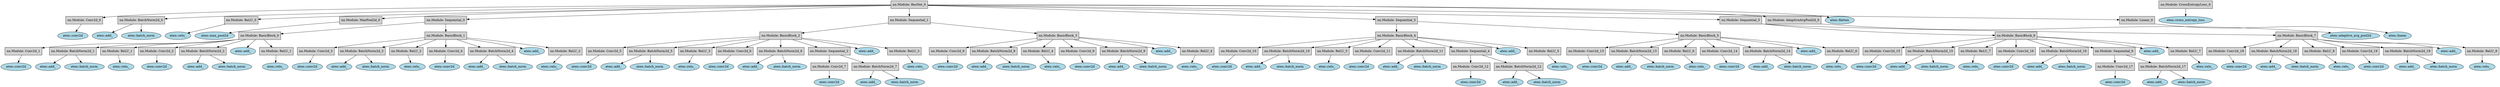 digraph G {
    rankdir=TB;
    node [style=filled, fillcolor=lightgrey];
    4 [label="nn.Module: ResNet_0", shape=box, fillcolor=lightgrey];
    5 [label="nn.Module: Conv2d_0", shape=box, fillcolor=lightgrey];
    6 [label="aten::conv2d", shape=ellipse, fillcolor=lightblue];
    7 [label="nn.Module: BatchNorm2d_0", shape=box, fillcolor=lightgrey];
    8 [label="aten::add_", shape=ellipse, fillcolor=lightblue];
    9 [label="aten::batch_norm", shape=ellipse, fillcolor=lightblue];
    10 [label="nn.Module: ReLU_0", shape=box, fillcolor=lightgrey];
    11 [label="aten::relu_", shape=ellipse, fillcolor=lightblue];
    12 [label="nn.Module: MaxPool2d_0", shape=box, fillcolor=lightgrey];
    13 [label="aten::max_pool2d", shape=ellipse, fillcolor=lightblue];
    14 [label="nn.Module: Sequential_0", shape=box, fillcolor=lightgrey];
    15 [label="nn.Module: BasicBlock_0", shape=box, fillcolor=lightgrey];
    16 [label="nn.Module: Conv2d_1", shape=box, fillcolor=lightgrey];
    17 [label="aten::conv2d", shape=ellipse, fillcolor=lightblue];
    18 [label="nn.Module: BatchNorm2d_1", shape=box, fillcolor=lightgrey];
    19 [label="aten::add_", shape=ellipse, fillcolor=lightblue];
    20 [label="aten::batch_norm", shape=ellipse, fillcolor=lightblue];
    21 [label="nn.Module: ReLU_1", shape=box, fillcolor=lightgrey];
    22 [label="aten::relu_", shape=ellipse, fillcolor=lightblue];
    23 [label="nn.Module: Conv2d_2", shape=box, fillcolor=lightgrey];
    24 [label="aten::conv2d", shape=ellipse, fillcolor=lightblue];
    25 [label="nn.Module: BatchNorm2d_2", shape=box, fillcolor=lightgrey];
    26 [label="aten::add_", shape=ellipse, fillcolor=lightblue];
    27 [label="aten::batch_norm", shape=ellipse, fillcolor=lightblue];
    28 [label="aten::add_", shape=ellipse, fillcolor=lightblue];
    29 [label="nn.Module: ReLU_1", shape=box, fillcolor=lightgrey];
    30 [label="aten::relu_", shape=ellipse, fillcolor=lightblue];
    31 [label="nn.Module: BasicBlock_1", shape=box, fillcolor=lightgrey];
    32 [label="nn.Module: Conv2d_3", shape=box, fillcolor=lightgrey];
    33 [label="aten::conv2d", shape=ellipse, fillcolor=lightblue];
    34 [label="nn.Module: BatchNorm2d_3", shape=box, fillcolor=lightgrey];
    35 [label="aten::add_", shape=ellipse, fillcolor=lightblue];
    36 [label="aten::batch_norm", shape=ellipse, fillcolor=lightblue];
    37 [label="nn.Module: ReLU_2", shape=box, fillcolor=lightgrey];
    38 [label="aten::relu_", shape=ellipse, fillcolor=lightblue];
    39 [label="nn.Module: Conv2d_4", shape=box, fillcolor=lightgrey];
    40 [label="aten::conv2d", shape=ellipse, fillcolor=lightblue];
    41 [label="nn.Module: BatchNorm2d_4", shape=box, fillcolor=lightgrey];
    42 [label="aten::add_", shape=ellipse, fillcolor=lightblue];
    43 [label="aten::batch_norm", shape=ellipse, fillcolor=lightblue];
    44 [label="aten::add_", shape=ellipse, fillcolor=lightblue];
    45 [label="nn.Module: ReLU_2", shape=box, fillcolor=lightgrey];
    46 [label="aten::relu_", shape=ellipse, fillcolor=lightblue];
    47 [label="nn.Module: Sequential_1", shape=box, fillcolor=lightgrey];
    48 [label="nn.Module: BasicBlock_2", shape=box, fillcolor=lightgrey];
    49 [label="nn.Module: Conv2d_5", shape=box, fillcolor=lightgrey];
    50 [label="aten::conv2d", shape=ellipse, fillcolor=lightblue];
    51 [label="nn.Module: BatchNorm2d_5", shape=box, fillcolor=lightgrey];
    52 [label="aten::add_", shape=ellipse, fillcolor=lightblue];
    53 [label="aten::batch_norm", shape=ellipse, fillcolor=lightblue];
    54 [label="nn.Module: ReLU_3", shape=box, fillcolor=lightgrey];
    55 [label="aten::relu_", shape=ellipse, fillcolor=lightblue];
    56 [label="nn.Module: Conv2d_6", shape=box, fillcolor=lightgrey];
    57 [label="aten::conv2d", shape=ellipse, fillcolor=lightblue];
    58 [label="nn.Module: BatchNorm2d_6", shape=box, fillcolor=lightgrey];
    59 [label="aten::add_", shape=ellipse, fillcolor=lightblue];
    60 [label="aten::batch_norm", shape=ellipse, fillcolor=lightblue];
    61 [label="nn.Module: Sequential_2", shape=box, fillcolor=lightgrey];
    62 [label="nn.Module: Conv2d_7", shape=box, fillcolor=lightgrey];
    63 [label="aten::conv2d", shape=ellipse, fillcolor=lightblue];
    64 [label="nn.Module: BatchNorm2d_7", shape=box, fillcolor=lightgrey];
    65 [label="aten::add_", shape=ellipse, fillcolor=lightblue];
    66 [label="aten::batch_norm", shape=ellipse, fillcolor=lightblue];
    67 [label="aten::add_", shape=ellipse, fillcolor=lightblue];
    68 [label="nn.Module: ReLU_3", shape=box, fillcolor=lightgrey];
    69 [label="aten::relu_", shape=ellipse, fillcolor=lightblue];
    70 [label="nn.Module: BasicBlock_3", shape=box, fillcolor=lightgrey];
    71 [label="nn.Module: Conv2d_8", shape=box, fillcolor=lightgrey];
    72 [label="aten::conv2d", shape=ellipse, fillcolor=lightblue];
    73 [label="nn.Module: BatchNorm2d_8", shape=box, fillcolor=lightgrey];
    74 [label="aten::add_", shape=ellipse, fillcolor=lightblue];
    75 [label="aten::batch_norm", shape=ellipse, fillcolor=lightblue];
    76 [label="nn.Module: ReLU_4", shape=box, fillcolor=lightgrey];
    77 [label="aten::relu_", shape=ellipse, fillcolor=lightblue];
    78 [label="nn.Module: Conv2d_9", shape=box, fillcolor=lightgrey];
    79 [label="aten::conv2d", shape=ellipse, fillcolor=lightblue];
    80 [label="nn.Module: BatchNorm2d_9", shape=box, fillcolor=lightgrey];
    81 [label="aten::add_", shape=ellipse, fillcolor=lightblue];
    82 [label="aten::batch_norm", shape=ellipse, fillcolor=lightblue];
    83 [label="aten::add_", shape=ellipse, fillcolor=lightblue];
    84 [label="nn.Module: ReLU_4", shape=box, fillcolor=lightgrey];
    85 [label="aten::relu_", shape=ellipse, fillcolor=lightblue];
    86 [label="nn.Module: Sequential_3", shape=box, fillcolor=lightgrey];
    87 [label="nn.Module: BasicBlock_4", shape=box, fillcolor=lightgrey];
    88 [label="nn.Module: Conv2d_10", shape=box, fillcolor=lightgrey];
    89 [label="aten::conv2d", shape=ellipse, fillcolor=lightblue];
    90 [label="nn.Module: BatchNorm2d_10", shape=box, fillcolor=lightgrey];
    91 [label="aten::add_", shape=ellipse, fillcolor=lightblue];
    92 [label="aten::batch_norm", shape=ellipse, fillcolor=lightblue];
    93 [label="nn.Module: ReLU_5", shape=box, fillcolor=lightgrey];
    94 [label="aten::relu_", shape=ellipse, fillcolor=lightblue];
    95 [label="nn.Module: Conv2d_11", shape=box, fillcolor=lightgrey];
    96 [label="aten::conv2d", shape=ellipse, fillcolor=lightblue];
    97 [label="nn.Module: BatchNorm2d_11", shape=box, fillcolor=lightgrey];
    98 [label="aten::add_", shape=ellipse, fillcolor=lightblue];
    99 [label="aten::batch_norm", shape=ellipse, fillcolor=lightblue];
    100 [label="nn.Module: Sequential_4", shape=box, fillcolor=lightgrey];
    101 [label="nn.Module: Conv2d_12", shape=box, fillcolor=lightgrey];
    102 [label="aten::conv2d", shape=ellipse, fillcolor=lightblue];
    103 [label="nn.Module: BatchNorm2d_12", shape=box, fillcolor=lightgrey];
    104 [label="aten::add_", shape=ellipse, fillcolor=lightblue];
    105 [label="aten::batch_norm", shape=ellipse, fillcolor=lightblue];
    106 [label="aten::add_", shape=ellipse, fillcolor=lightblue];
    107 [label="nn.Module: ReLU_5", shape=box, fillcolor=lightgrey];
    108 [label="aten::relu_", shape=ellipse, fillcolor=lightblue];
    109 [label="nn.Module: BasicBlock_5", shape=box, fillcolor=lightgrey];
    110 [label="nn.Module: Conv2d_13", shape=box, fillcolor=lightgrey];
    111 [label="aten::conv2d", shape=ellipse, fillcolor=lightblue];
    112 [label="nn.Module: BatchNorm2d_13", shape=box, fillcolor=lightgrey];
    113 [label="aten::add_", shape=ellipse, fillcolor=lightblue];
    114 [label="aten::batch_norm", shape=ellipse, fillcolor=lightblue];
    115 [label="nn.Module: ReLU_6", shape=box, fillcolor=lightgrey];
    116 [label="aten::relu_", shape=ellipse, fillcolor=lightblue];
    117 [label="nn.Module: Conv2d_14", shape=box, fillcolor=lightgrey];
    118 [label="aten::conv2d", shape=ellipse, fillcolor=lightblue];
    119 [label="nn.Module: BatchNorm2d_14", shape=box, fillcolor=lightgrey];
    120 [label="aten::add_", shape=ellipse, fillcolor=lightblue];
    121 [label="aten::batch_norm", shape=ellipse, fillcolor=lightblue];
    122 [label="aten::add_", shape=ellipse, fillcolor=lightblue];
    123 [label="nn.Module: ReLU_6", shape=box, fillcolor=lightgrey];
    124 [label="aten::relu_", shape=ellipse, fillcolor=lightblue];
    125 [label="nn.Module: Sequential_5", shape=box, fillcolor=lightgrey];
    126 [label="nn.Module: BasicBlock_6", shape=box, fillcolor=lightgrey];
    127 [label="nn.Module: Conv2d_15", shape=box, fillcolor=lightgrey];
    128 [label="aten::conv2d", shape=ellipse, fillcolor=lightblue];
    129 [label="nn.Module: BatchNorm2d_15", shape=box, fillcolor=lightgrey];
    130 [label="aten::add_", shape=ellipse, fillcolor=lightblue];
    131 [label="aten::batch_norm", shape=ellipse, fillcolor=lightblue];
    132 [label="nn.Module: ReLU_7", shape=box, fillcolor=lightgrey];
    133 [label="aten::relu_", shape=ellipse, fillcolor=lightblue];
    134 [label="nn.Module: Conv2d_16", shape=box, fillcolor=lightgrey];
    135 [label="aten::conv2d", shape=ellipse, fillcolor=lightblue];
    136 [label="nn.Module: BatchNorm2d_16", shape=box, fillcolor=lightgrey];
    137 [label="aten::add_", shape=ellipse, fillcolor=lightblue];
    138 [label="aten::batch_norm", shape=ellipse, fillcolor=lightblue];
    139 [label="nn.Module: Sequential_6", shape=box, fillcolor=lightgrey];
    140 [label="nn.Module: Conv2d_17", shape=box, fillcolor=lightgrey];
    141 [label="aten::conv2d", shape=ellipse, fillcolor=lightblue];
    142 [label="nn.Module: BatchNorm2d_17", shape=box, fillcolor=lightgrey];
    143 [label="aten::add_", shape=ellipse, fillcolor=lightblue];
    144 [label="aten::batch_norm", shape=ellipse, fillcolor=lightblue];
    145 [label="aten::add_", shape=ellipse, fillcolor=lightblue];
    146 [label="nn.Module: ReLU_7", shape=box, fillcolor=lightgrey];
    147 [label="aten::relu_", shape=ellipse, fillcolor=lightblue];
    148 [label="nn.Module: BasicBlock_7", shape=box, fillcolor=lightgrey];
    149 [label="nn.Module: Conv2d_18", shape=box, fillcolor=lightgrey];
    150 [label="aten::conv2d", shape=ellipse, fillcolor=lightblue];
    151 [label="nn.Module: BatchNorm2d_18", shape=box, fillcolor=lightgrey];
    152 [label="aten::add_", shape=ellipse, fillcolor=lightblue];
    153 [label="aten::batch_norm", shape=ellipse, fillcolor=lightblue];
    154 [label="nn.Module: ReLU_8", shape=box, fillcolor=lightgrey];
    155 [label="aten::relu_", shape=ellipse, fillcolor=lightblue];
    156 [label="nn.Module: Conv2d_19", shape=box, fillcolor=lightgrey];
    157 [label="aten::conv2d", shape=ellipse, fillcolor=lightblue];
    158 [label="nn.Module: BatchNorm2d_19", shape=box, fillcolor=lightgrey];
    159 [label="aten::add_", shape=ellipse, fillcolor=lightblue];
    160 [label="aten::batch_norm", shape=ellipse, fillcolor=lightblue];
    161 [label="aten::add_", shape=ellipse, fillcolor=lightblue];
    162 [label="nn.Module: ReLU_8", shape=box, fillcolor=lightgrey];
    163 [label="aten::relu_", shape=ellipse, fillcolor=lightblue];
    164 [label="nn.Module: AdaptiveAvgPool2d_0", shape=box, fillcolor=lightgrey];
    165 [label="aten::adaptive_avg_pool2d", shape=ellipse, fillcolor=lightblue];
    166 [label="aten::flatten", shape=ellipse, fillcolor=lightblue];
    167 [label="nn.Module: Linear_0", shape=box, fillcolor=lightgrey];
    168 [label="aten::linear", shape=ellipse, fillcolor=lightblue];
    169 [label="nn.Module: CrossEntropyLoss_0", shape=box, fillcolor=lightgrey];
    170 [label="aten::cross_entropy_loss", shape=ellipse, fillcolor=lightblue];
    4 -> 5;
    4 -> 7;
    4 -> 10;
    4 -> 12;
    4 -> 14;
    4 -> 47;
    4 -> 86;
    4 -> 125;
    4 -> 164;
    4 -> 166;
    4 -> 167;
    5 -> 6;
    7 -> 8;
    7 -> 9;
    10 -> 11;
    12 -> 13;
    14 -> 15;
    14 -> 31;
    15 -> 16;
    15 -> 18;
    15 -> 21;
    15 -> 23;
    15 -> 25;
    15 -> 28;
    15 -> 29;
    16 -> 17;
    18 -> 19;
    18 -> 20;
    21 -> 22;
    23 -> 24;
    25 -> 26;
    25 -> 27;
    29 -> 30;
    31 -> 32;
    31 -> 34;
    31 -> 37;
    31 -> 39;
    31 -> 41;
    31 -> 44;
    31 -> 45;
    32 -> 33;
    34 -> 35;
    34 -> 36;
    37 -> 38;
    39 -> 40;
    41 -> 42;
    41 -> 43;
    45 -> 46;
    47 -> 48;
    47 -> 70;
    48 -> 49;
    48 -> 51;
    48 -> 54;
    48 -> 56;
    48 -> 58;
    48 -> 61;
    48 -> 67;
    48 -> 68;
    49 -> 50;
    51 -> 52;
    51 -> 53;
    54 -> 55;
    56 -> 57;
    58 -> 59;
    58 -> 60;
    61 -> 62;
    61 -> 64;
    62 -> 63;
    64 -> 65;
    64 -> 66;
    68 -> 69;
    70 -> 71;
    70 -> 73;
    70 -> 76;
    70 -> 78;
    70 -> 80;
    70 -> 83;
    70 -> 84;
    71 -> 72;
    73 -> 74;
    73 -> 75;
    76 -> 77;
    78 -> 79;
    80 -> 81;
    80 -> 82;
    84 -> 85;
    86 -> 87;
    86 -> 109;
    87 -> 88;
    87 -> 90;
    87 -> 93;
    87 -> 95;
    87 -> 97;
    87 -> 100;
    87 -> 106;
    87 -> 107;
    88 -> 89;
    90 -> 91;
    90 -> 92;
    93 -> 94;
    95 -> 96;
    97 -> 98;
    97 -> 99;
    100 -> 101;
    100 -> 103;
    101 -> 102;
    103 -> 104;
    103 -> 105;
    107 -> 108;
    109 -> 110;
    109 -> 112;
    109 -> 115;
    109 -> 117;
    109 -> 119;
    109 -> 122;
    109 -> 123;
    110 -> 111;
    112 -> 113;
    112 -> 114;
    115 -> 116;
    117 -> 118;
    119 -> 120;
    119 -> 121;
    123 -> 124;
    125 -> 126;
    125 -> 148;
    126 -> 127;
    126 -> 129;
    126 -> 132;
    126 -> 134;
    126 -> 136;
    126 -> 139;
    126 -> 145;
    126 -> 146;
    127 -> 128;
    129 -> 130;
    129 -> 131;
    132 -> 133;
    134 -> 135;
    136 -> 137;
    136 -> 138;
    139 -> 140;
    139 -> 142;
    140 -> 141;
    142 -> 143;
    142 -> 144;
    146 -> 147;
    148 -> 149;
    148 -> 151;
    148 -> 154;
    148 -> 156;
    148 -> 158;
    148 -> 161;
    148 -> 162;
    149 -> 150;
    151 -> 152;
    151 -> 153;
    154 -> 155;
    156 -> 157;
    158 -> 159;
    158 -> 160;
    162 -> 163;
    164 -> 165;
    167 -> 168;
    169 -> 170;
    {rank=same; 4; 169;}
}